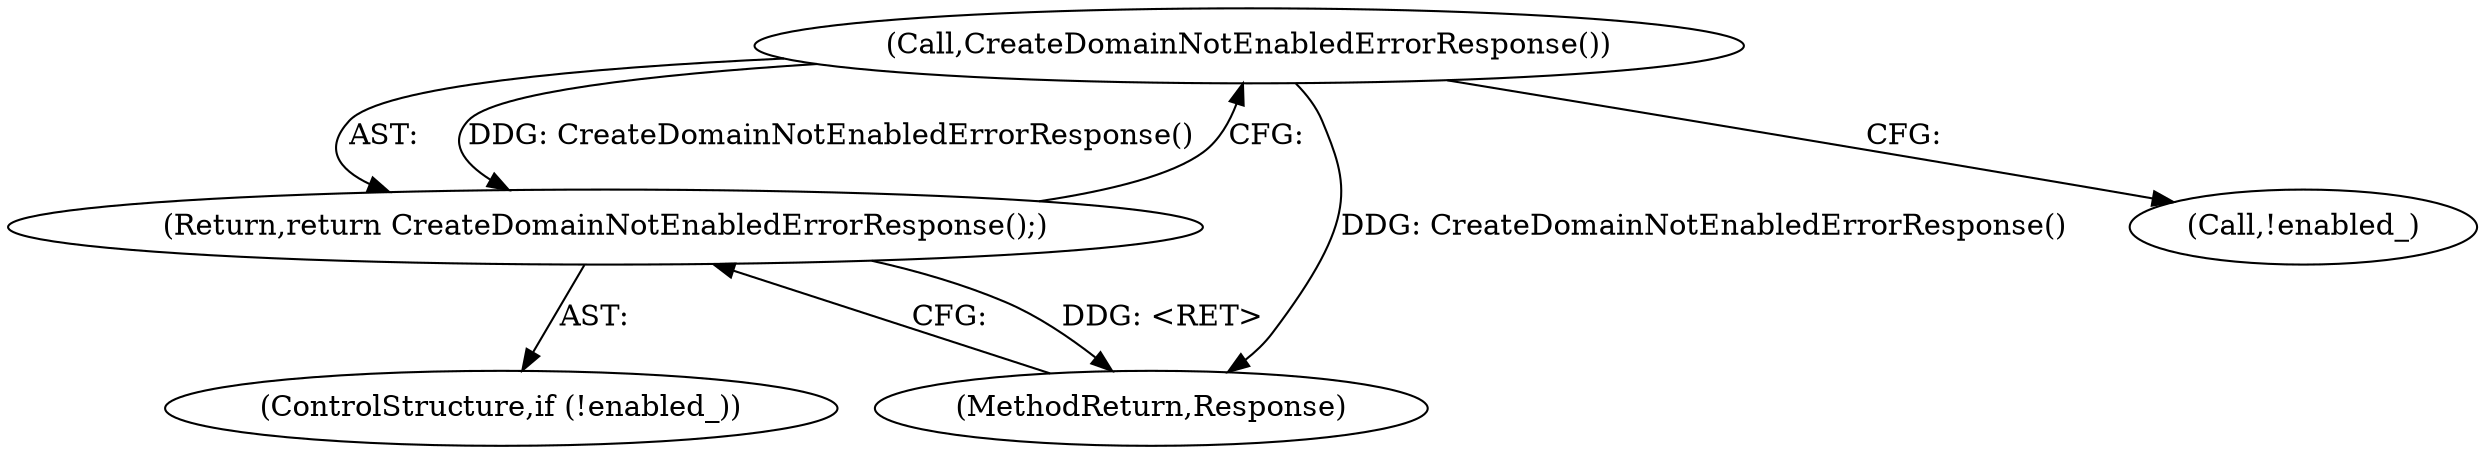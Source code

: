 digraph "0_Chrome_3c8e4852477d5b1e2da877808c998dc57db9460f_26@API" {
"1000110" [label="(Call,CreateDomainNotEnabledErrorResponse())"];
"1000109" [label="(Return,return CreateDomainNotEnabledErrorResponse();)"];
"1000109" [label="(Return,return CreateDomainNotEnabledErrorResponse();)"];
"1000154" [label="(MethodReturn,Response)"];
"1000107" [label="(Call,!enabled_)"];
"1000106" [label="(ControlStructure,if (!enabled_))"];
"1000110" [label="(Call,CreateDomainNotEnabledErrorResponse())"];
"1000110" -> "1000109"  [label="AST: "];
"1000110" -> "1000107"  [label="CFG: "];
"1000109" -> "1000110"  [label="CFG: "];
"1000110" -> "1000154"  [label="DDG: CreateDomainNotEnabledErrorResponse()"];
"1000110" -> "1000109"  [label="DDG: CreateDomainNotEnabledErrorResponse()"];
"1000109" -> "1000106"  [label="AST: "];
"1000154" -> "1000109"  [label="CFG: "];
"1000109" -> "1000154"  [label="DDG: <RET>"];
}
